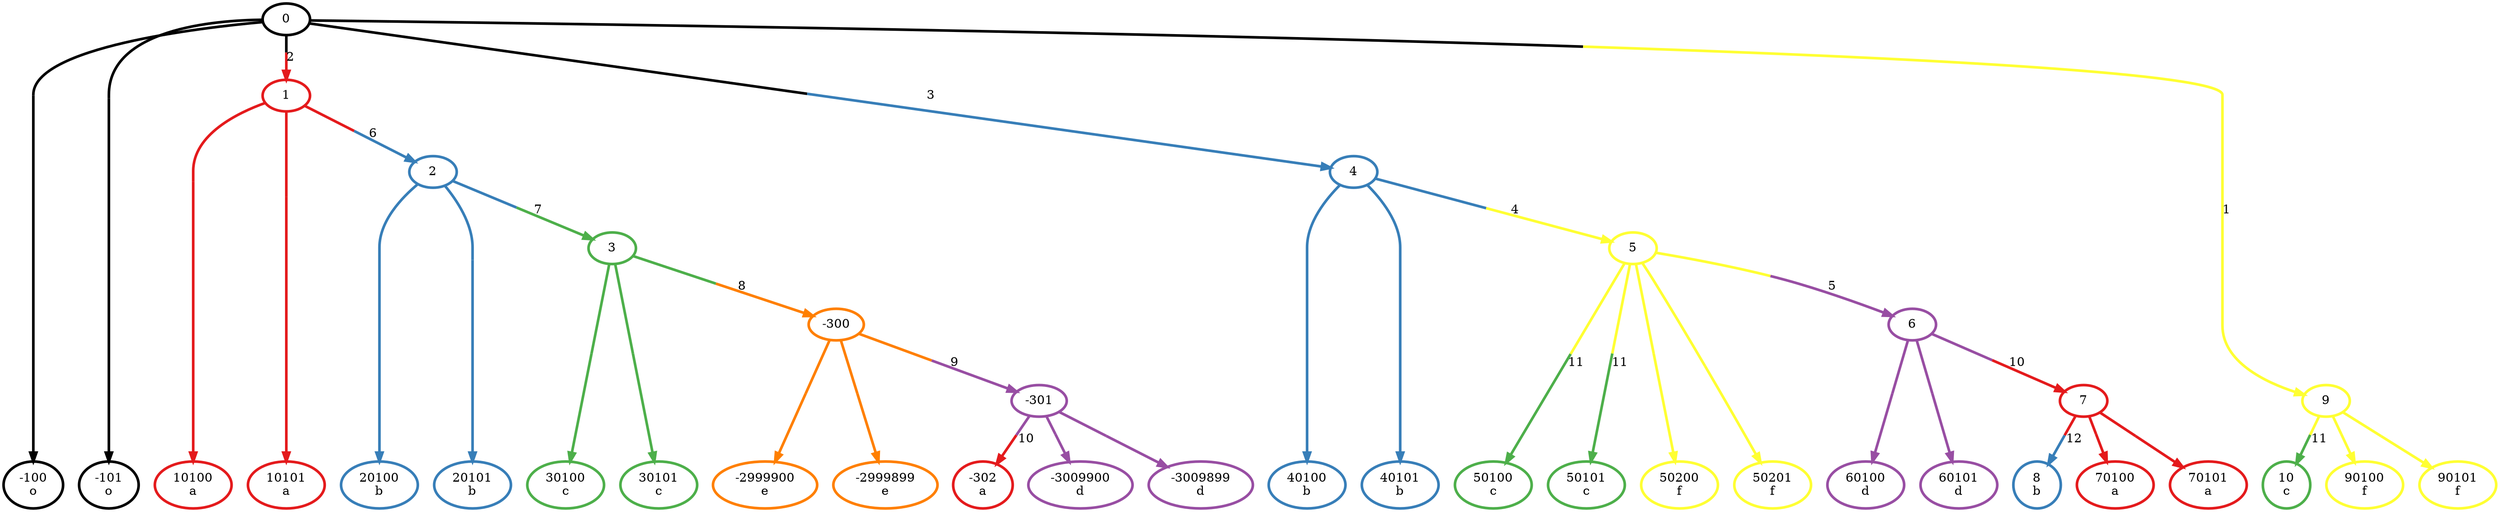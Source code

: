digraph T {
	{
		rank=same
		0 [penwidth=3,colorscheme=set19,color=11,label="-100\no"]
		1 [penwidth=3,colorscheme=set19,color=11,label="-101\no"]
		2 [penwidth=3,colorscheme=set19,color=1,label="10100\na"]
		3 [penwidth=3,colorscheme=set19,color=1,label="10101\na"]
		4 [penwidth=3,colorscheme=set19,color=2,label="40100\nb"]
		5 [penwidth=3,colorscheme=set19,color=2,label="40101\nb"]
		6 [penwidth=3,colorscheme=set19,color=3,label="10\nc"]
		7 [penwidth=3,colorscheme=set19,color=6,label="90100\nf"]
		8 [penwidth=3,colorscheme=set19,color=6,label="90101\nf"]
		9 [penwidth=3,colorscheme=set19,color=2,label="20100\nb"]
		10 [penwidth=3,colorscheme=set19,color=2,label="20101\nb"]
		11 [penwidth=3,colorscheme=set19,color=3,label="30100\nc"]
		12 [penwidth=3,colorscheme=set19,color=3,label="30101\nc"]
		13 [penwidth=3,colorscheme=set19,color=5,label="-2999900\ne"]
		14 [penwidth=3,colorscheme=set19,color=5,label="-2999899\ne"]
		15 [penwidth=3,colorscheme=set19,color=1,label="-302\na"]
		16 [penwidth=3,colorscheme=set19,color=4,label="-3009900\nd"]
		17 [penwidth=3,colorscheme=set19,color=4,label="-3009899\nd"]
		18 [penwidth=3,colorscheme=set19,color=3,label="50100\nc"]
		19 [penwidth=3,colorscheme=set19,color=3,label="50101\nc"]
		20 [penwidth=3,colorscheme=set19,color=6,label="50200\nf"]
		21 [penwidth=3,colorscheme=set19,color=6,label="50201\nf"]
		22 [penwidth=3,colorscheme=set19,color=4,label="60100\nd"]
		23 [penwidth=3,colorscheme=set19,color=4,label="60101\nd"]
		24 [penwidth=3,colorscheme=set19,color=2,label="8\nb"]
		25 [penwidth=3,colorscheme=set19,color=1,label="70100\na"]
		26 [penwidth=3,colorscheme=set19,color=1,label="70101\na"]
	}
	27 [penwidth=3,colorscheme=set19,color=11,label="0"]
	28 [penwidth=3,colorscheme=set19,color=1,label="1"]
	29 [penwidth=3,colorscheme=set19,color=2,label="4"]
	30 [penwidth=3,colorscheme=set19,color=6,label="9"]
	31 [penwidth=3,colorscheme=set19,color=2,label="2"]
	32 [penwidth=3,colorscheme=set19,color=6,label="5"]
	33 [penwidth=3,colorscheme=set19,color=3,label="3"]
	34 [penwidth=3,colorscheme=set19,color=5,label="-300"]
	35 [penwidth=3,colorscheme=set19,color=4,label="-301"]
	36 [penwidth=3,colorscheme=set19,color=4,label="6"]
	37 [penwidth=3,colorscheme=set19,color=1,label="7"]
	27 -> 28 [penwidth=3,colorscheme=set19,color="11;0.5:1",label="2"]
	27 -> 29 [penwidth=3,colorscheme=set19,color="11;0.5:2",label="3"]
	27 -> 30 [penwidth=3,colorscheme=set19,color="11;0.5:6",label="1"]
	27 -> 0 [penwidth=3,colorscheme=set19,color="11;0.5:11"]
	27 -> 1 [penwidth=3,colorscheme=set19,color="11;0.5:11"]
	28 -> 31 [penwidth=3,colorscheme=set19,color="1;0.5:2",label="6"]
	28 -> 2 [penwidth=3,colorscheme=set19,color="1;0.5:1"]
	28 -> 3 [penwidth=3,colorscheme=set19,color="1;0.5:1"]
	29 -> 32 [penwidth=3,colorscheme=set19,color="2;0.5:6",label="4"]
	29 -> 4 [penwidth=3,colorscheme=set19,color="2;0.5:2"]
	29 -> 5 [penwidth=3,colorscheme=set19,color="2;0.5:2"]
	30 -> 6 [penwidth=3,colorscheme=set19,color="6;0.5:3",label="11"]
	30 -> 7 [penwidth=3,colorscheme=set19,color="6;0.5:6"]
	30 -> 8 [penwidth=3,colorscheme=set19,color="6;0.5:6"]
	31 -> 33 [penwidth=3,colorscheme=set19,color="2;0.5:3",label="7"]
	31 -> 9 [penwidth=3,colorscheme=set19,color="2;0.5:2"]
	31 -> 10 [penwidth=3,colorscheme=set19,color="2;0.5:2"]
	32 -> 36 [penwidth=3,colorscheme=set19,color="6;0.5:4",label="5"]
	32 -> 18 [penwidth=3,colorscheme=set19,color="6;0.5:3",label="11"]
	32 -> 19 [penwidth=3,colorscheme=set19,color="6;0.5:3",label="11"]
	32 -> 20 [penwidth=3,colorscheme=set19,color="6;0.5:6"]
	32 -> 21 [penwidth=3,colorscheme=set19,color="6;0.5:6"]
	33 -> 34 [penwidth=3,colorscheme=set19,color="3;0.5:5",label="8"]
	33 -> 11 [penwidth=3,colorscheme=set19,color="3;0.5:3"]
	33 -> 12 [penwidth=3,colorscheme=set19,color="3;0.5:3"]
	34 -> 35 [penwidth=3,colorscheme=set19,color="5;0.5:4",label="9"]
	34 -> 13 [penwidth=3,colorscheme=set19,color="5;0.5:5"]
	34 -> 14 [penwidth=3,colorscheme=set19,color="5;0.5:5"]
	35 -> 15 [penwidth=3,colorscheme=set19,color="4;0.5:1",label="10"]
	35 -> 16 [penwidth=3,colorscheme=set19,color="4;0.5:4"]
	35 -> 17 [penwidth=3,colorscheme=set19,color="4;0.5:4"]
	36 -> 37 [penwidth=3,colorscheme=set19,color="4;0.5:1",label="10"]
	36 -> 22 [penwidth=3,colorscheme=set19,color="4;0.5:4"]
	36 -> 23 [penwidth=3,colorscheme=set19,color="4;0.5:4"]
	37 -> 24 [penwidth=3,colorscheme=set19,color="1;0.5:2",label="12"]
	37 -> 25 [penwidth=3,colorscheme=set19,color="1;0.5:1"]
	37 -> 26 [penwidth=3,colorscheme=set19,color="1;0.5:1"]
}
